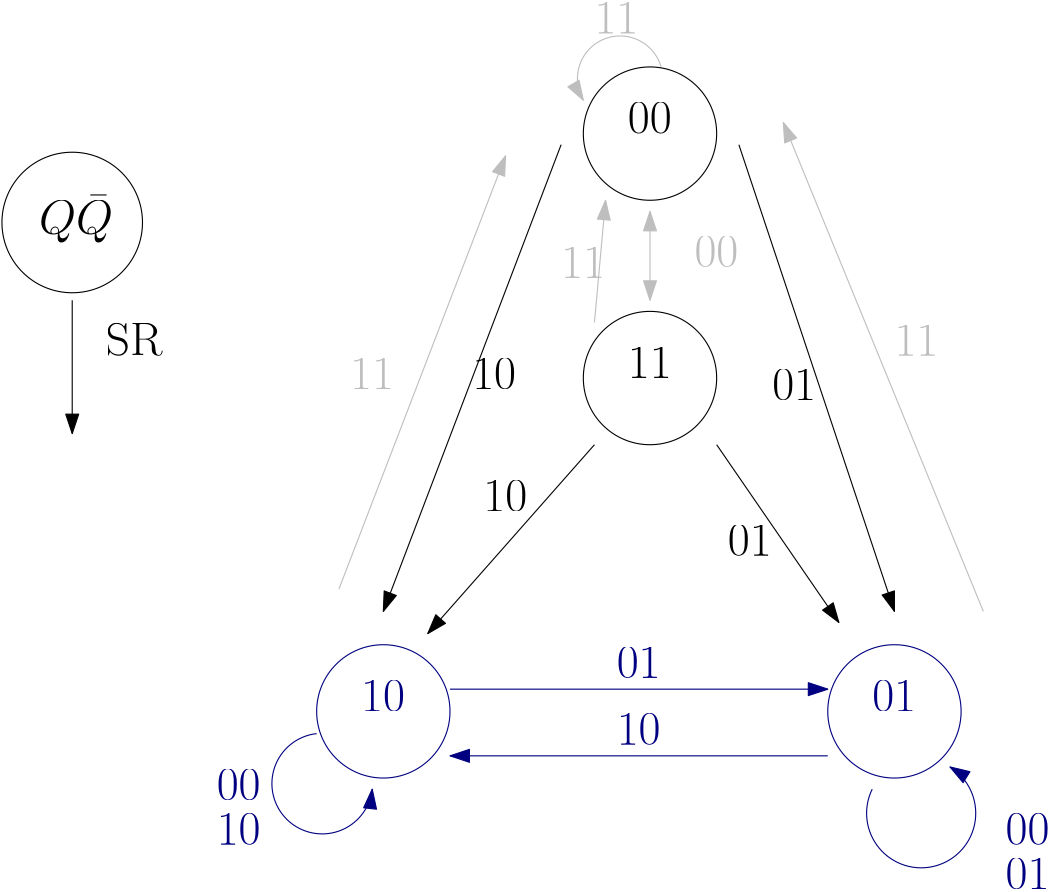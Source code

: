 <?xml version="1.0"?>
<!DOCTYPE ipe SYSTEM "ipe.dtd">
<ipe version="70107" creator="Ipe 7.1.8">
<info created="D:20150911171939" modified="D:20150911180141"/>
<ipestyle name="basic">
<symbol name="arrow/arc(spx)">
<path stroke="sym-stroke" fill="sym-stroke" pen="sym-pen">
0 0 m
-1 0.333 l
-1 -0.333 l
h
</path>
</symbol>
<symbol name="arrow/farc(spx)">
<path stroke="sym-stroke" fill="white" pen="sym-pen">
0 0 m
-1 0.333 l
-1 -0.333 l
h
</path>
</symbol>
<symbol name="arrow/ptarc(spx)">
<path stroke="sym-stroke" fill="sym-stroke" pen="sym-pen">
0 0 m
-1 0.333 l
-0.8 0 l
-1 -0.333 l
h
</path>
</symbol>
<symbol name="arrow/fptarc(spx)">
<path stroke="sym-stroke" fill="white" pen="sym-pen">
0 0 m
-1 0.333 l
-0.8 0 l
-1 -0.333 l
h
</path>
</symbol>
<symbol name="mark/circle(sx)" transformations="translations">
<path fill="sym-stroke">
0.6 0 0 0.6 0 0 e
0.4 0 0 0.4 0 0 e
</path>
</symbol>
<symbol name="mark/disk(sx)" transformations="translations">
<path fill="sym-stroke">
0.6 0 0 0.6 0 0 e
</path>
</symbol>
<symbol name="mark/fdisk(sfx)" transformations="translations">
<group>
<path fill="sym-fill">
0.5 0 0 0.5 0 0 e
</path>
<path fill="sym-stroke" fillrule="eofill">
0.6 0 0 0.6 0 0 e
0.4 0 0 0.4 0 0 e
</path>
</group>
</symbol>
<symbol name="mark/box(sx)" transformations="translations">
<path fill="sym-stroke" fillrule="eofill">
-0.6 -0.6 m
0.6 -0.6 l
0.6 0.6 l
-0.6 0.6 l
h
-0.4 -0.4 m
0.4 -0.4 l
0.4 0.4 l
-0.4 0.4 l
h
</path>
</symbol>
<symbol name="mark/square(sx)" transformations="translations">
<path fill="sym-stroke">
-0.6 -0.6 m
0.6 -0.6 l
0.6 0.6 l
-0.6 0.6 l
h
</path>
</symbol>
<symbol name="mark/fsquare(sfx)" transformations="translations">
<group>
<path fill="sym-fill">
-0.5 -0.5 m
0.5 -0.5 l
0.5 0.5 l
-0.5 0.5 l
h
</path>
<path fill="sym-stroke" fillrule="eofill">
-0.6 -0.6 m
0.6 -0.6 l
0.6 0.6 l
-0.6 0.6 l
h
-0.4 -0.4 m
0.4 -0.4 l
0.4 0.4 l
-0.4 0.4 l
h
</path>
</group>
</symbol>
<symbol name="mark/cross(sx)" transformations="translations">
<group>
<path fill="sym-stroke">
-0.43 -0.57 m
0.57 0.43 l
0.43 0.57 l
-0.57 -0.43 l
h
</path>
<path fill="sym-stroke">
-0.43 0.57 m
0.57 -0.43 l
0.43 -0.57 l
-0.57 0.43 l
h
</path>
</group>
</symbol>
<symbol name="arrow/fnormal(spx)">
<path stroke="sym-stroke" fill="white" pen="sym-pen">
0 0 m
-1 0.333 l
-1 -0.333 l
h
</path>
</symbol>
<symbol name="arrow/pointed(spx)">
<path stroke="sym-stroke" fill="sym-stroke" pen="sym-pen">
0 0 m
-1 0.333 l
-0.8 0 l
-1 -0.333 l
h
</path>
</symbol>
<symbol name="arrow/fpointed(spx)">
<path stroke="sym-stroke" fill="white" pen="sym-pen">
0 0 m
-1 0.333 l
-0.8 0 l
-1 -0.333 l
h
</path>
</symbol>
<symbol name="arrow/linear(spx)">
<path stroke="sym-stroke" pen="sym-pen">
-1 0.333 m
0 0 l
-1 -0.333 l
</path>
</symbol>
<symbol name="arrow/fdouble(spx)">
<path stroke="sym-stroke" fill="white" pen="sym-pen">
0 0 m
-1 0.333 l
-1 -0.333 l
h
-1 0 m
-2 0.333 l
-2 -0.333 l
h
</path>
</symbol>
<symbol name="arrow/double(spx)">
<path stroke="sym-stroke" fill="sym-stroke" pen="sym-pen">
0 0 m
-1 0.333 l
-1 -0.333 l
h
-1 0 m
-2 0.333 l
-2 -0.333 l
h
</path>
</symbol>
<pen name="heavier" value="0.8"/>
<pen name="fat" value="1.2"/>
<pen name="ultrafat" value="2"/>
<symbolsize name="large" value="5"/>
<symbolsize name="small" value="2"/>
<symbolsize name="tiny" value="1.1"/>
<arrowsize name="large" value="10"/>
<arrowsize name="small" value="5"/>
<arrowsize name="tiny" value="3"/>
<color name="red" value="1 0 0"/>
<color name="green" value="0 1 0"/>
<color name="blue" value="0 0 1"/>
<color name="yellow" value="1 1 0"/>
<color name="orange" value="1 0.647 0"/>
<color name="gold" value="1 0.843 0"/>
<color name="purple" value="0.627 0.125 0.941"/>
<color name="gray" value="0.745"/>
<color name="brown" value="0.647 0.165 0.165"/>
<color name="navy" value="0 0 0.502"/>
<color name="pink" value="1 0.753 0.796"/>
<color name="seagreen" value="0.18 0.545 0.341"/>
<color name="turquoise" value="0.251 0.878 0.816"/>
<color name="violet" value="0.933 0.51 0.933"/>
<color name="darkblue" value="0 0 0.545"/>
<color name="darkcyan" value="0 0.545 0.545"/>
<color name="darkgray" value="0.663"/>
<color name="darkgreen" value="0 0.392 0"/>
<color name="darkmagenta" value="0.545 0 0.545"/>
<color name="darkorange" value="1 0.549 0"/>
<color name="darkred" value="0.545 0 0"/>
<color name="lightblue" value="0.678 0.847 0.902"/>
<color name="lightcyan" value="0.878 1 1"/>
<color name="lightgray" value="0.827"/>
<color name="lightgreen" value="0.565 0.933 0.565"/>
<color name="lightyellow" value="1 1 0.878"/>
<dashstyle name="dashed" value="[4] 0"/>
<dashstyle name="dotted" value="[1 3] 0"/>
<dashstyle name="dash dotted" value="[4 2 1 2] 0"/>
<dashstyle name="dash dot dotted" value="[4 2 1 2 1 2] 0"/>
<textsize name="large" value="\large"/>
<textsize name="Large" value="\Large"/>
<textsize name="LARGE" value="\LARGE"/>
<textsize name="huge" value="\huge"/>
<textsize name="Huge" value="\Huge"/>
<textsize name="small" value="\small"/>
<textsize name="footnote" value="\footnotesize"/>
<textsize name="tiny" value="\tiny"/>
<textstyle name="center" begin="\begin{center}" end="\end{center}"/>
<textstyle name="itemize" begin="\begin{itemize}" end="\end{itemize}"/>
<textstyle name="item" begin="\begin{itemize}\item{}" end="\end{itemize}"/>
<gridsize name="4 pts" value="4"/>
<gridsize name="8 pts (~3 mm)" value="8"/>
<gridsize name="16 pts (~6 mm)" value="16"/>
<gridsize name="32 pts (~12 mm)" value="32"/>
<gridsize name="10 pts (~3.5 mm)" value="10"/>
<gridsize name="20 pts (~7 mm)" value="20"/>
<gridsize name="14 pts (~5 mm)" value="14"/>
<gridsize name="28 pts (~10 mm)" value="28"/>
<gridsize name="56 pts (~20 mm)" value="56"/>
<anglesize name="90 deg" value="90"/>
<anglesize name="60 deg" value="60"/>
<anglesize name="45 deg" value="45"/>
<anglesize name="30 deg" value="30"/>
<anglesize name="22.5 deg" value="22.5"/>
<tiling name="falling" angle="-60" step="4" width="1"/>
<tiling name="rising" angle="30" step="4" width="1"/>
</ipestyle>
<page>
<layer name="alpha"/>
<view layers="alpha" active="alpha"/>
<path layer="alpha" matrix="1 0 0 1 24 24" stroke="black">
24 -0 0 24 256 736 e
</path>
<text matrix="1 0 0 1 32 24" transformations="translations" pos="240 736" stroke="black" type="label" width="15.791" height="11.097" depth="0" valign="baseline" size="LARGE">00</text>
<path matrix="1 0 0 1 24 -64" stroke="black">
24 0 0 24 256 736 e
</path>
<text matrix="1 0 0 1 32 -64" transformations="translations" pos="240 736" stroke="black" type="label" width="15.791" height="11.097" depth="0" valign="baseline" size="LARGE">11</text>
<path matrix="1 0 0 1 -72 -184" stroke="0 0 0.502">
24 0 0 24 256 736 e
</path>
<text matrix="1 0 0 1 -64 -184" transformations="translations" pos="240 736" stroke="navy" type="label" width="15.791" height="11.097" depth="0" valign="baseline" size="LARGE">10</text>
<path matrix="1 0 0 1 112 -184" stroke="navy">
24 0 0 24 256 736 e
</path>
<text matrix="1 0 0 1 120 -184" transformations="translations" pos="240 736" stroke="navy" type="label" width="15.791" height="11.097" depth="0" valign="baseline" size="LARGE">01</text>
<path stroke="navy" arrow="normal/normal">
208 560 m
344 560 l
</path>
<path stroke="navy" arrow="normal/normal">
344 536 m
208 536 l
</path>
<text matrix="1 0 0 1 12 -36" transformations="translations" pos="256 576" stroke="navy" type="label" width="15.791" height="11.097" depth="0" valign="baseline" size="LARGE">10</text>
<text matrix="1 0 0 1 4 44" transformations="translations" pos="264 520" stroke="navy" type="label" width="15.791" height="11.097" depth="0" valign="baseline" size="LARGE">01</text>
<path stroke="black">
25.2982 0 0 25.2982 72 728 e
</path>
<text matrix="1 0 0 1 -4 4" transformations="translations" pos="64 720" stroke="black" type="label" width="26.701" height="13.983" depth="3.35" valign="baseline" size="LARGE">$Q\bar{Q}$</text>
<path stroke="black" arrow="normal/normal">
72 700 m
72 652 l
</path>
<text transformations="translations" pos="84 680" stroke="black" type="label" width="20.509" height="11.761" depth="0" valign="baseline" size="LARGE">SR</text>
<path stroke="gray" arrow="normal/normal" rarrow="normal/normal">
280 732 m
280 700 l
</path>
<text transformations="translations" pos="296 712" stroke="gray" type="label" width="15.791" height="11.097" depth="0" valign="baseline" size="LARGE">00</text>
<path stroke="black" arrow="normal/normal">
260 648 m
200 580 l
</path>
<path stroke="black" arrow="normal/normal">
248 756 m
184 588 l
</path>
<path stroke="black" arrow="normal/normal">
304 648 m
348 584 l
</path>
<path stroke="black" arrow="normal/normal">
312 756 m
368 588 l
</path>
<text matrix="1 0 0 1 -24 -28" transformations="translations" pos="348 692" stroke="black" type="label" width="15.791" height="11.097" depth="0" valign="baseline" size="LARGE">01</text>
<text transformations="translations" pos="308 608" stroke="black" type="label" width="15.791" height="11.097" depth="0" valign="baseline" size="LARGE">01</text>
<text matrix="1 0 0 1 28 4" transformations="translations" pos="188 664" stroke="black" type="label" width="15.791" height="11.097" depth="0" valign="baseline" size="LARGE">10</text>
<text transformations="translations" pos="220 624" stroke="black" type="label" width="15.791" height="11.097" depth="0" valign="baseline" size="LARGE">10</text>
<path stroke="navy" arrow="normal/normal">
160 544 m
18.1108 0 0 18.1108 162 526 180 524 a
</path>
<text matrix="1 0 0 1 -12 8" transformations="translations" pos="136 512" stroke="navy" type="label" width="15.791" height="11.097" depth="0" valign="baseline" size="LARGE">00</text>
<text matrix="1 0 0 1 -12 4" transformations="translations" pos="136 500" stroke="navy" type="label" width="15.791" height="11.097" depth="0" valign="baseline" size="LARGE">10</text>
<path matrix="1 0 0 1 -8 -8" stroke="navy" arrow="normal/normal">
368 532 m
19.644 0 0 19.644 385.623 523.321 396 540 a
</path>
<text matrix="1 0 0 1 272 -8" transformations="translations" pos="136 512" stroke="navy" type="label" width="15.791" height="11.097" depth="0" valign="baseline" size="LARGE">00</text>
<text matrix="1 0 0 1 272 -12" transformations="translations" pos="136 500" stroke="navy" type="label" width="15.791" height="11.097" depth="0" valign="baseline" size="LARGE">01</text>
<path stroke="gray" arrow="normal/normal">
260 692 m
264 736 l
</path>
<text transformations="translations" pos="248 708" stroke="gray" type="label" width="15.791" height="11.097" depth="0" valign="baseline" size="LARGE">11</text>
<path stroke="gray" arrow="normal/normal">
284 784 m
15.3571 0 0 15.3571 269.228 779.801 256 772 a
</path>
<text matrix="1 0 0 1 12 88" transformations="translations" pos="248 708" stroke="gray" type="label" width="15.791" height="11.097" depth="0" valign="baseline" size="LARGE">11</text>
<path stroke="gray" arrow="normal/normal">
400 588 m
328 764 l
</path>
<path stroke="gray" arrow="normal/normal">
168 596 m
228 752 l
</path>
<text matrix="1 0 0 1 -76 -40" transformations="translations" pos="248 708" stroke="gray" type="label" width="15.791" height="11.097" depth="0" valign="baseline" size="LARGE">11</text>
<text matrix="1 0 0 1 120 -28" transformations="translations" pos="248 708" stroke="gray" type="label" width="15.791" height="11.097" depth="0" valign="baseline" size="LARGE">11</text>
</page>
</ipe>
